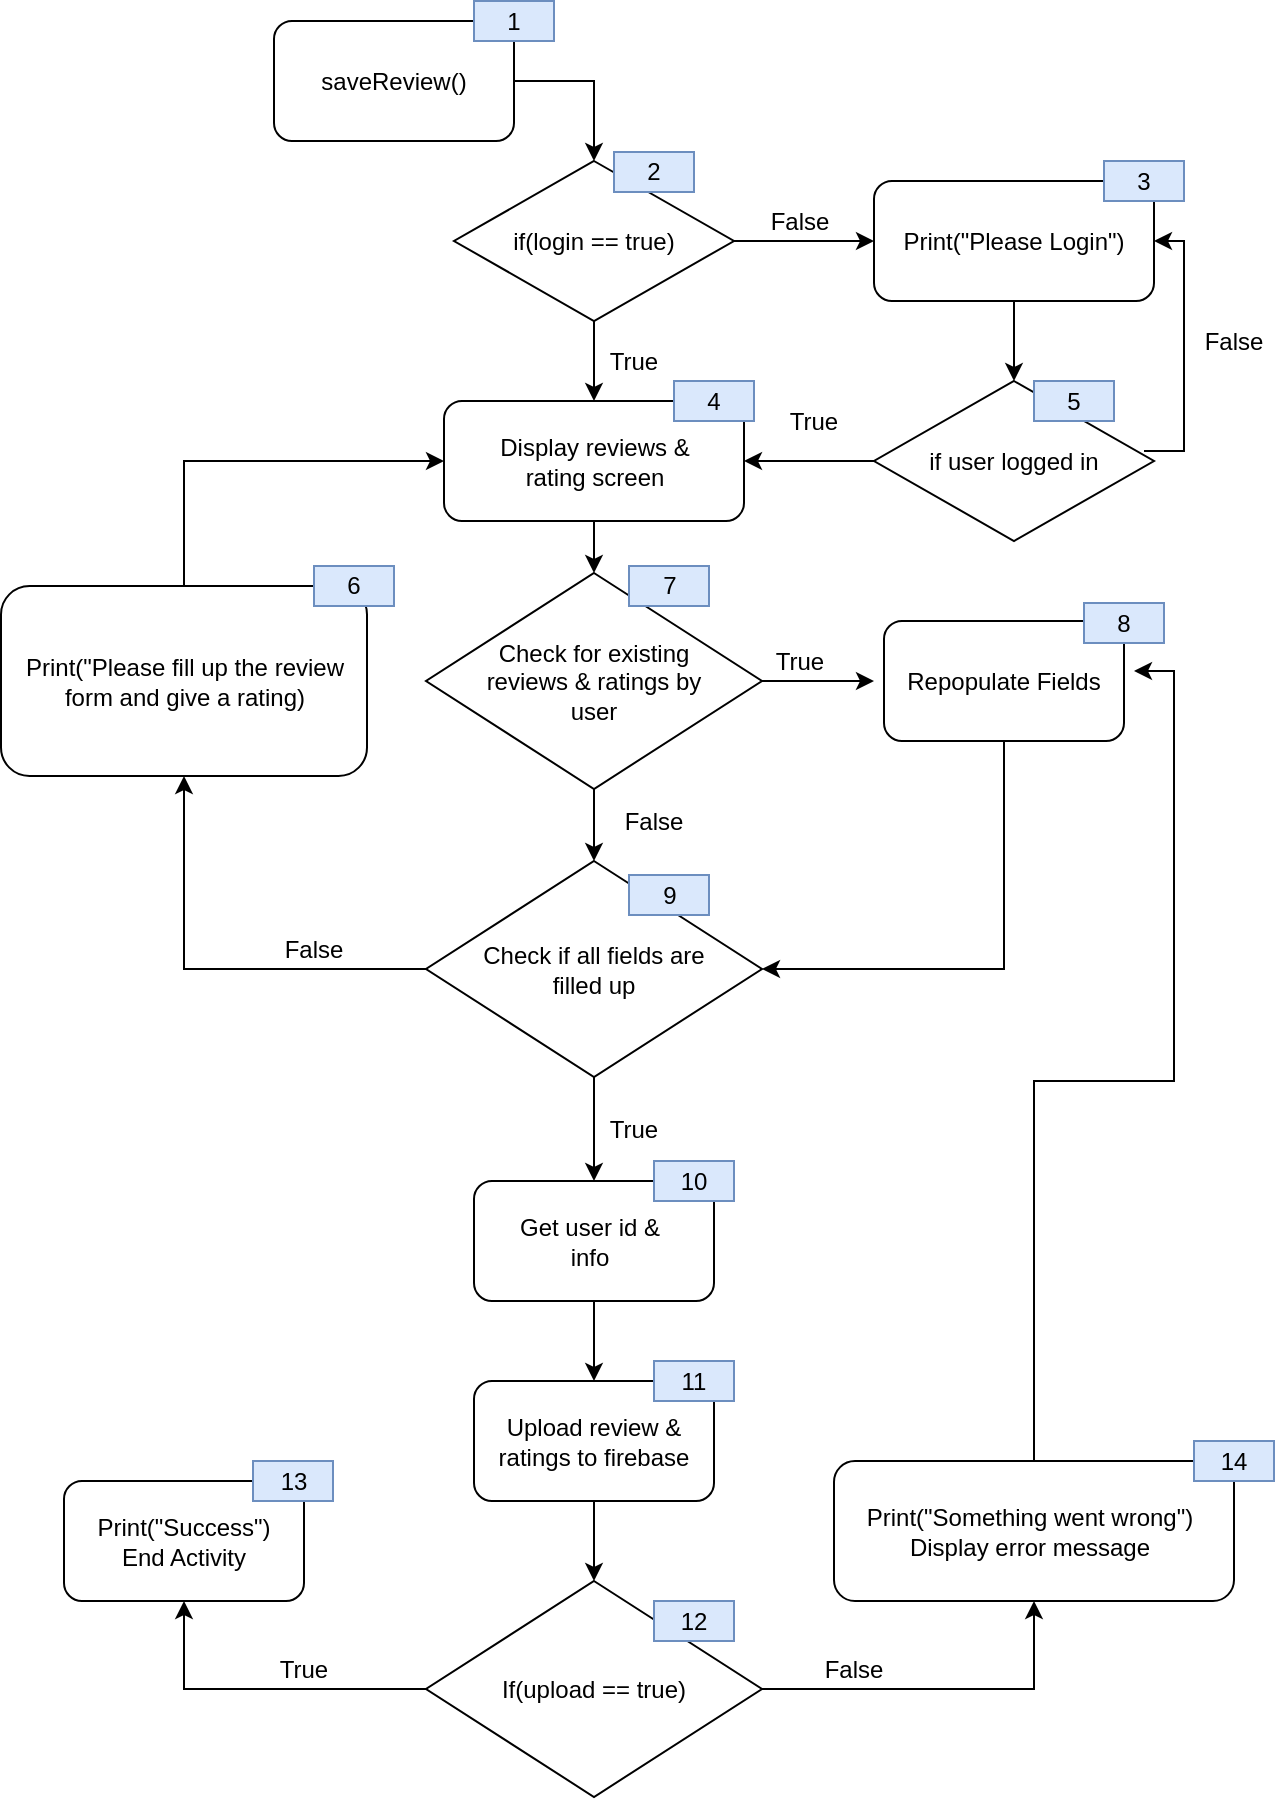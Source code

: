 <mxfile version="12.2.3" pages="1"><diagram id="wYn28VN0qGLiW9GlAbaT" name="Page-1"><mxGraphModel dx="2011" dy="1079" grid="1" gridSize="10" guides="1" tooltips="1" connect="1" arrows="1" fold="1" page="1" pageScale="1" pageWidth="827" pageHeight="1169" math="0" shadow="0"><root><mxCell id="0"/><mxCell id="1" parent="0"/><mxCell id="TXvpwixDXVEf-mXWFBGa-9" style="edgeStyle=orthogonalEdgeStyle;rounded=0;orthogonalLoop=1;jettySize=auto;html=1;exitX=1;exitY=0.5;exitDx=0;exitDy=0;entryX=0.5;entryY=0;entryDx=0;entryDy=0;" edge="1" parent="1" source="TXvpwixDXVEf-mXWFBGa-1" target="TXvpwixDXVEf-mXWFBGa-4"><mxGeometry relative="1" as="geometry"/></mxCell><mxCell id="TXvpwixDXVEf-mXWFBGa-1" value="" style="rounded=1;whiteSpace=wrap;html=1;" vertex="1" parent="1"><mxGeometry x="231" y="145.5" width="120" height="60" as="geometry"/></mxCell><mxCell id="TXvpwixDXVEf-mXWFBGa-2" value="saveReview()" style="text;html=1;strokeColor=none;fillColor=none;align=center;verticalAlign=middle;whiteSpace=wrap;rounded=0;" vertex="1" parent="1"><mxGeometry x="271" y="165.5" width="40" height="20" as="geometry"/></mxCell><mxCell id="TXvpwixDXVEf-mXWFBGa-4" value="" style="rhombus;whiteSpace=wrap;html=1;" vertex="1" parent="1"><mxGeometry x="321" y="215.5" width="140" height="80" as="geometry"/></mxCell><mxCell id="TXvpwixDXVEf-mXWFBGa-5" value="if(login == true)" style="text;html=1;strokeColor=none;fillColor=none;align=center;verticalAlign=middle;whiteSpace=wrap;rounded=0;" vertex="1" parent="1"><mxGeometry x="326" y="245.5" width="130" height="20" as="geometry"/></mxCell><mxCell id="TXvpwixDXVEf-mXWFBGa-20" style="edgeStyle=orthogonalEdgeStyle;rounded=0;orthogonalLoop=1;jettySize=auto;html=1;exitX=0.5;exitY=1;exitDx=0;exitDy=0;entryX=0.5;entryY=0;entryDx=0;entryDy=0;" edge="1" parent="1" source="TXvpwixDXVEf-mXWFBGa-6" target="TXvpwixDXVEf-mXWFBGa-18"><mxGeometry relative="1" as="geometry"/></mxCell><mxCell id="TXvpwixDXVEf-mXWFBGa-6" value="Print(&quot;Please Login&quot;)" style="rounded=1;whiteSpace=wrap;html=1;" vertex="1" parent="1"><mxGeometry x="531" y="225.5" width="140" height="60" as="geometry"/></mxCell><mxCell id="TXvpwixDXVEf-mXWFBGa-29" style="edgeStyle=orthogonalEdgeStyle;rounded=0;orthogonalLoop=1;jettySize=auto;html=1;exitX=0.5;exitY=1;exitDx=0;exitDy=0;" edge="1" parent="1" source="TXvpwixDXVEf-mXWFBGa-7" target="TXvpwixDXVEf-mXWFBGa-27"><mxGeometry relative="1" as="geometry"/></mxCell><mxCell id="TXvpwixDXVEf-mXWFBGa-7" value="" style="rounded=1;whiteSpace=wrap;html=1;" vertex="1" parent="1"><mxGeometry x="316" y="335.5" width="150" height="60" as="geometry"/></mxCell><mxCell id="TXvpwixDXVEf-mXWFBGa-8" value="" style="endArrow=classic;html=1;entryX=0.5;entryY=0;entryDx=0;entryDy=0;exitX=0.5;exitY=1;exitDx=0;exitDy=0;" edge="1" parent="1" source="TXvpwixDXVEf-mXWFBGa-4" target="TXvpwixDXVEf-mXWFBGa-7"><mxGeometry width="50" height="50" relative="1" as="geometry"><mxPoint x="231" y="665.5" as="sourcePoint"/><mxPoint x="281" y="615.5" as="targetPoint"/></mxGeometry></mxCell><mxCell id="TXvpwixDXVEf-mXWFBGa-10" value="Display reviews &amp;amp; rating screen" style="text;html=1;strokeColor=none;fillColor=none;align=center;verticalAlign=middle;whiteSpace=wrap;rounded=0;" vertex="1" parent="1"><mxGeometry x="333.5" y="355.5" width="115" height="20" as="geometry"/></mxCell><mxCell id="TXvpwixDXVEf-mXWFBGa-11" value="True" style="text;html=1;strokeColor=none;fillColor=none;align=center;verticalAlign=middle;whiteSpace=wrap;rounded=0;" vertex="1" parent="1"><mxGeometry x="391" y="305.5" width="40" height="20" as="geometry"/></mxCell><mxCell id="TXvpwixDXVEf-mXWFBGa-12" value="" style="endArrow=classic;html=1;entryX=0;entryY=0.5;entryDx=0;entryDy=0;exitX=1;exitY=0.5;exitDx=0;exitDy=0;" edge="1" parent="1" source="TXvpwixDXVEf-mXWFBGa-4" target="TXvpwixDXVEf-mXWFBGa-6"><mxGeometry width="50" height="50" relative="1" as="geometry"><mxPoint x="231" y="465.5" as="sourcePoint"/><mxPoint x="281" y="415.5" as="targetPoint"/></mxGeometry></mxCell><mxCell id="TXvpwixDXVEf-mXWFBGa-13" value="False" style="text;html=1;strokeColor=none;fillColor=none;align=center;verticalAlign=middle;whiteSpace=wrap;rounded=0;" vertex="1" parent="1"><mxGeometry x="473.5" y="235.5" width="40" height="20" as="geometry"/></mxCell><mxCell id="TXvpwixDXVEf-mXWFBGa-18" value="" style="rhombus;whiteSpace=wrap;html=1;" vertex="1" parent="1"><mxGeometry x="531" y="325.5" width="140" height="80" as="geometry"/></mxCell><mxCell id="TXvpwixDXVEf-mXWFBGa-21" style="edgeStyle=orthogonalEdgeStyle;rounded=0;orthogonalLoop=1;jettySize=auto;html=1;exitX=1;exitY=0.25;exitDx=0;exitDy=0;entryX=1;entryY=0.5;entryDx=0;entryDy=0;" edge="1" parent="1" source="TXvpwixDXVEf-mXWFBGa-19" target="TXvpwixDXVEf-mXWFBGa-6"><mxGeometry relative="1" as="geometry"/></mxCell><mxCell id="TXvpwixDXVEf-mXWFBGa-22" style="edgeStyle=orthogonalEdgeStyle;rounded=0;orthogonalLoop=1;jettySize=auto;html=1;entryX=1;entryY=0.5;entryDx=0;entryDy=0;exitX=0;exitY=0.5;exitDx=0;exitDy=0;" edge="1" parent="1" source="TXvpwixDXVEf-mXWFBGa-18" target="TXvpwixDXVEf-mXWFBGa-7"><mxGeometry relative="1" as="geometry"><mxPoint x="531" y="360.5" as="sourcePoint"/></mxGeometry></mxCell><mxCell id="TXvpwixDXVEf-mXWFBGa-19" value="if user logged in" style="text;html=1;strokeColor=none;fillColor=none;align=center;verticalAlign=middle;whiteSpace=wrap;rounded=0;" vertex="1" parent="1"><mxGeometry x="536" y="355.5" width="130" height="20" as="geometry"/></mxCell><mxCell id="TXvpwixDXVEf-mXWFBGa-23" value="True" style="text;html=1;strokeColor=none;fillColor=none;align=center;verticalAlign=middle;whiteSpace=wrap;rounded=0;" vertex="1" parent="1"><mxGeometry x="481" y="335.5" width="40" height="20" as="geometry"/></mxCell><mxCell id="TXvpwixDXVEf-mXWFBGa-24" value="False" style="text;html=1;strokeColor=none;fillColor=none;align=center;verticalAlign=middle;whiteSpace=wrap;rounded=0;" vertex="1" parent="1"><mxGeometry x="691" y="295.5" width="40" height="20" as="geometry"/></mxCell><mxCell id="TXvpwixDXVEf-mXWFBGa-33" style="edgeStyle=orthogonalEdgeStyle;rounded=0;orthogonalLoop=1;jettySize=auto;html=1;exitX=1;exitY=0.5;exitDx=0;exitDy=0;entryX=0;entryY=0.5;entryDx=0;entryDy=0;" edge="1" parent="1" source="TXvpwixDXVEf-mXWFBGa-27" target="TXvpwixDXVEf-mXWFBGa-32"><mxGeometry relative="1" as="geometry"/></mxCell><mxCell id="TXvpwixDXVEf-mXWFBGa-38" style="edgeStyle=orthogonalEdgeStyle;rounded=0;orthogonalLoop=1;jettySize=auto;html=1;exitX=0.5;exitY=1;exitDx=0;exitDy=0;" edge="1" parent="1" source="TXvpwixDXVEf-mXWFBGa-27" target="TXvpwixDXVEf-mXWFBGa-35"><mxGeometry relative="1" as="geometry"/></mxCell><mxCell id="TXvpwixDXVEf-mXWFBGa-27" value="" style="rhombus;whiteSpace=wrap;html=1;" vertex="1" parent="1"><mxGeometry x="307" y="421.5" width="168" height="108" as="geometry"/></mxCell><mxCell id="TXvpwixDXVEf-mXWFBGa-28" value="Check for existing reviews &amp;amp; ratings by user" style="text;html=1;strokeColor=none;fillColor=none;align=center;verticalAlign=middle;whiteSpace=wrap;rounded=0;" vertex="1" parent="1"><mxGeometry x="326" y="465.5" width="130" height="20" as="geometry"/></mxCell><mxCell id="TXvpwixDXVEf-mXWFBGa-40" style="edgeStyle=orthogonalEdgeStyle;rounded=0;orthogonalLoop=1;jettySize=auto;html=1;exitX=0.5;exitY=1;exitDx=0;exitDy=0;entryX=1;entryY=0.5;entryDx=0;entryDy=0;" edge="1" parent="1" source="TXvpwixDXVEf-mXWFBGa-30" target="TXvpwixDXVEf-mXWFBGa-35"><mxGeometry relative="1" as="geometry"/></mxCell><mxCell id="TXvpwixDXVEf-mXWFBGa-30" value="" style="rounded=1;whiteSpace=wrap;html=1;" vertex="1" parent="1"><mxGeometry x="536" y="445.5" width="120" height="60" as="geometry"/></mxCell><mxCell id="TXvpwixDXVEf-mXWFBGa-32" value="Repopulate Fields" style="text;html=1;strokeColor=none;fillColor=none;align=center;verticalAlign=middle;whiteSpace=wrap;rounded=0;" vertex="1" parent="1"><mxGeometry x="531" y="465.5" width="130" height="20" as="geometry"/></mxCell><mxCell id="TXvpwixDXVEf-mXWFBGa-34" value="True" style="text;html=1;strokeColor=none;fillColor=none;align=center;verticalAlign=middle;whiteSpace=wrap;rounded=0;" vertex="1" parent="1"><mxGeometry x="473.5" y="455.5" width="40" height="20" as="geometry"/></mxCell><mxCell id="TXvpwixDXVEf-mXWFBGa-44" style="edgeStyle=orthogonalEdgeStyle;rounded=0;orthogonalLoop=1;jettySize=auto;html=1;exitX=0;exitY=0.5;exitDx=0;exitDy=0;" edge="1" parent="1" source="TXvpwixDXVEf-mXWFBGa-35" target="TXvpwixDXVEf-mXWFBGa-41"><mxGeometry relative="1" as="geometry"/></mxCell><mxCell id="TXvpwixDXVEf-mXWFBGa-49" style="edgeStyle=orthogonalEdgeStyle;rounded=0;orthogonalLoop=1;jettySize=auto;html=1;exitX=0.5;exitY=1;exitDx=0;exitDy=0;entryX=0.5;entryY=0;entryDx=0;entryDy=0;" edge="1" parent="1" source="TXvpwixDXVEf-mXWFBGa-35" target="TXvpwixDXVEf-mXWFBGa-47"><mxGeometry relative="1" as="geometry"/></mxCell><mxCell id="TXvpwixDXVEf-mXWFBGa-35" value="" style="rhombus;whiteSpace=wrap;html=1;" vertex="1" parent="1"><mxGeometry x="307" y="565.5" width="168" height="108" as="geometry"/></mxCell><mxCell id="TXvpwixDXVEf-mXWFBGa-36" value="Check if all fields are filled up" style="text;html=1;strokeColor=none;fillColor=none;align=center;verticalAlign=middle;whiteSpace=wrap;rounded=0;" vertex="1" parent="1"><mxGeometry x="326" y="609.5" width="130" height="20" as="geometry"/></mxCell><mxCell id="TXvpwixDXVEf-mXWFBGa-39" value="False" style="text;html=1;strokeColor=none;fillColor=none;align=center;verticalAlign=middle;whiteSpace=wrap;rounded=0;" vertex="1" parent="1"><mxGeometry x="401" y="535.5" width="40" height="20" as="geometry"/></mxCell><mxCell id="TXvpwixDXVEf-mXWFBGa-45" style="edgeStyle=orthogonalEdgeStyle;rounded=0;orthogonalLoop=1;jettySize=auto;html=1;exitX=0.5;exitY=0;exitDx=0;exitDy=0;entryX=0;entryY=0.5;entryDx=0;entryDy=0;" edge="1" parent="1" source="TXvpwixDXVEf-mXWFBGa-41" target="TXvpwixDXVEf-mXWFBGa-7"><mxGeometry relative="1" as="geometry"/></mxCell><mxCell id="TXvpwixDXVEf-mXWFBGa-41" value="" style="rounded=1;whiteSpace=wrap;html=1;" vertex="1" parent="1"><mxGeometry x="94.5" y="428" width="183" height="95" as="geometry"/></mxCell><mxCell id="TXvpwixDXVEf-mXWFBGa-42" value="Print(&quot;Please fill up the review form and give a rating)" style="text;html=1;strokeColor=none;fillColor=none;align=center;verticalAlign=middle;whiteSpace=wrap;rounded=0;" vertex="1" parent="1"><mxGeometry x="103.5" y="465.5" width="165" height="20" as="geometry"/></mxCell><mxCell id="TXvpwixDXVEf-mXWFBGa-46" value="False" style="text;html=1;strokeColor=none;fillColor=none;align=center;verticalAlign=middle;whiteSpace=wrap;rounded=0;" vertex="1" parent="1"><mxGeometry x="231" y="599.5" width="40" height="20" as="geometry"/></mxCell><mxCell id="TXvpwixDXVEf-mXWFBGa-53" style="edgeStyle=orthogonalEdgeStyle;rounded=0;orthogonalLoop=1;jettySize=auto;html=1;exitX=0.5;exitY=1;exitDx=0;exitDy=0;entryX=0.5;entryY=0;entryDx=0;entryDy=0;" edge="1" parent="1" source="TXvpwixDXVEf-mXWFBGa-47" target="TXvpwixDXVEf-mXWFBGa-51"><mxGeometry relative="1" as="geometry"/></mxCell><mxCell id="TXvpwixDXVEf-mXWFBGa-47" value="" style="rounded=1;whiteSpace=wrap;html=1;" vertex="1" parent="1"><mxGeometry x="331" y="725.5" width="120" height="60" as="geometry"/></mxCell><mxCell id="TXvpwixDXVEf-mXWFBGa-48" value="Get user id &amp;amp; info" style="text;html=1;strokeColor=none;fillColor=none;align=center;verticalAlign=middle;whiteSpace=wrap;rounded=0;" vertex="1" parent="1"><mxGeometry x="343.5" y="745.5" width="90" height="20" as="geometry"/></mxCell><mxCell id="TXvpwixDXVEf-mXWFBGa-50" value="True" style="text;html=1;strokeColor=none;fillColor=none;align=center;verticalAlign=middle;whiteSpace=wrap;rounded=0;" vertex="1" parent="1"><mxGeometry x="391" y="689.5" width="40" height="20" as="geometry"/></mxCell><mxCell id="TXvpwixDXVEf-mXWFBGa-57" style="edgeStyle=orthogonalEdgeStyle;rounded=0;orthogonalLoop=1;jettySize=auto;html=1;exitX=0.5;exitY=1;exitDx=0;exitDy=0;entryX=0.5;entryY=0;entryDx=0;entryDy=0;" edge="1" parent="1" source="TXvpwixDXVEf-mXWFBGa-51" target="TXvpwixDXVEf-mXWFBGa-54"><mxGeometry relative="1" as="geometry"/></mxCell><mxCell id="TXvpwixDXVEf-mXWFBGa-51" value="" style="rounded=1;whiteSpace=wrap;html=1;" vertex="1" parent="1"><mxGeometry x="331" y="825.5" width="120" height="60" as="geometry"/></mxCell><mxCell id="TXvpwixDXVEf-mXWFBGa-52" value="Upload review &amp;amp; ratings to firebase" style="text;html=1;strokeColor=none;fillColor=none;align=center;verticalAlign=middle;whiteSpace=wrap;rounded=0;" vertex="1" parent="1"><mxGeometry x="336" y="845.5" width="110" height="20" as="geometry"/></mxCell><mxCell id="TXvpwixDXVEf-mXWFBGa-61" style="edgeStyle=orthogonalEdgeStyle;rounded=0;orthogonalLoop=1;jettySize=auto;html=1;exitX=0;exitY=0.5;exitDx=0;exitDy=0;entryX=0.5;entryY=1;entryDx=0;entryDy=0;" edge="1" parent="1" source="TXvpwixDXVEf-mXWFBGa-54" target="TXvpwixDXVEf-mXWFBGa-59"><mxGeometry relative="1" as="geometry"/></mxCell><mxCell id="TXvpwixDXVEf-mXWFBGa-63" style="edgeStyle=orthogonalEdgeStyle;rounded=0;orthogonalLoop=1;jettySize=auto;html=1;exitX=1;exitY=0.5;exitDx=0;exitDy=0;entryX=0.5;entryY=1;entryDx=0;entryDy=0;" edge="1" parent="1" source="TXvpwixDXVEf-mXWFBGa-54" target="TXvpwixDXVEf-mXWFBGa-58"><mxGeometry relative="1" as="geometry"/></mxCell><mxCell id="TXvpwixDXVEf-mXWFBGa-54" value="" style="rhombus;whiteSpace=wrap;html=1;" vertex="1" parent="1"><mxGeometry x="307" y="925.5" width="168" height="108" as="geometry"/></mxCell><mxCell id="TXvpwixDXVEf-mXWFBGa-55" value="If(upload == true)" style="text;html=1;strokeColor=none;fillColor=none;align=center;verticalAlign=middle;whiteSpace=wrap;rounded=0;" vertex="1" parent="1"><mxGeometry x="326" y="969.5" width="130" height="20" as="geometry"/></mxCell><mxCell id="TXvpwixDXVEf-mXWFBGa-70" style="edgeStyle=orthogonalEdgeStyle;rounded=0;orthogonalLoop=1;jettySize=auto;html=1;exitX=0.5;exitY=0;exitDx=0;exitDy=0;entryX=1;entryY=0.25;entryDx=0;entryDy=0;" edge="1" parent="1" source="TXvpwixDXVEf-mXWFBGa-58" target="TXvpwixDXVEf-mXWFBGa-32"><mxGeometry relative="1" as="geometry"/></mxCell><mxCell id="TXvpwixDXVEf-mXWFBGa-58" value="" style="rounded=1;whiteSpace=wrap;html=1;" vertex="1" parent="1"><mxGeometry x="511" y="865.5" width="200" height="70" as="geometry"/></mxCell><mxCell id="TXvpwixDXVEf-mXWFBGa-59" value="" style="rounded=1;whiteSpace=wrap;html=1;" vertex="1" parent="1"><mxGeometry x="126" y="875.5" width="120" height="60" as="geometry"/></mxCell><mxCell id="TXvpwixDXVEf-mXWFBGa-60" value="&lt;div&gt;Print(&quot;Success&quot;)&lt;/div&gt;&lt;div&gt;End Activity&lt;br&gt;&lt;/div&gt;" style="text;html=1;strokeColor=none;fillColor=none;align=center;verticalAlign=middle;whiteSpace=wrap;rounded=0;" vertex="1" parent="1"><mxGeometry x="146" y="895.5" width="80" height="20" as="geometry"/></mxCell><mxCell id="TXvpwixDXVEf-mXWFBGa-62" value="True" style="text;html=1;strokeColor=none;fillColor=none;align=center;verticalAlign=middle;whiteSpace=wrap;rounded=0;" vertex="1" parent="1"><mxGeometry x="226" y="959.5" width="40" height="20" as="geometry"/></mxCell><mxCell id="TXvpwixDXVEf-mXWFBGa-64" value="False" style="text;html=1;strokeColor=none;fillColor=none;align=center;verticalAlign=middle;whiteSpace=wrap;rounded=0;" vertex="1" parent="1"><mxGeometry x="501" y="959.5" width="40" height="20" as="geometry"/></mxCell><mxCell id="TXvpwixDXVEf-mXWFBGa-65" value="Print(&quot;Something went wrong&quot;)&lt;br&gt;Display error message" style="text;html=1;strokeColor=none;fillColor=none;align=center;verticalAlign=middle;whiteSpace=wrap;rounded=0;" vertex="1" parent="1"><mxGeometry x="513.5" y="890.5" width="190" height="20" as="geometry"/></mxCell><mxCell id="TXvpwixDXVEf-mXWFBGa-71" value="13" style="text;html=1;strokeColor=#6c8ebf;fillColor=#dae8fc;align=center;verticalAlign=middle;whiteSpace=wrap;rounded=0;" vertex="1" parent="1"><mxGeometry x="220.5" y="865.5" width="40" height="20" as="geometry"/></mxCell><mxCell id="TXvpwixDXVEf-mXWFBGa-72" value="12" style="text;html=1;strokeColor=#6c8ebf;fillColor=#dae8fc;align=center;verticalAlign=middle;whiteSpace=wrap;rounded=0;" vertex="1" parent="1"><mxGeometry x="421" y="935.5" width="40" height="20" as="geometry"/></mxCell><mxCell id="TXvpwixDXVEf-mXWFBGa-73" value="11" style="text;html=1;strokeColor=#6c8ebf;fillColor=#dae8fc;align=center;verticalAlign=middle;whiteSpace=wrap;rounded=0;" vertex="1" parent="1"><mxGeometry x="421" y="815.5" width="40" height="20" as="geometry"/></mxCell><mxCell id="TXvpwixDXVEf-mXWFBGa-74" value="10" style="text;html=1;strokeColor=#6c8ebf;fillColor=#dae8fc;align=center;verticalAlign=middle;whiteSpace=wrap;rounded=0;" vertex="1" parent="1"><mxGeometry x="421" y="715.5" width="40" height="20" as="geometry"/></mxCell><mxCell id="TXvpwixDXVEf-mXWFBGa-75" value="9" style="text;html=1;strokeColor=#6c8ebf;fillColor=#dae8fc;align=center;verticalAlign=middle;whiteSpace=wrap;rounded=0;" vertex="1" parent="1"><mxGeometry x="408.5" y="572.5" width="40" height="20" as="geometry"/></mxCell><mxCell id="TXvpwixDXVEf-mXWFBGa-76" value="8" style="text;html=1;strokeColor=#6c8ebf;fillColor=#dae8fc;align=center;verticalAlign=middle;whiteSpace=wrap;rounded=0;" vertex="1" parent="1"><mxGeometry x="636" y="436.5" width="40" height="20" as="geometry"/></mxCell><mxCell id="TXvpwixDXVEf-mXWFBGa-77" value="7" style="text;html=1;strokeColor=#6c8ebf;fillColor=#dae8fc;align=center;verticalAlign=middle;whiteSpace=wrap;rounded=0;" vertex="1" parent="1"><mxGeometry x="408.5" y="418" width="40" height="20" as="geometry"/></mxCell><mxCell id="TXvpwixDXVEf-mXWFBGa-78" value="6" style="text;html=1;strokeColor=#6c8ebf;fillColor=#dae8fc;align=center;verticalAlign=middle;whiteSpace=wrap;rounded=0;" vertex="1" parent="1"><mxGeometry x="251" y="418" width="40" height="20" as="geometry"/></mxCell><mxCell id="TXvpwixDXVEf-mXWFBGa-79" value="5" style="text;html=1;strokeColor=#6c8ebf;fillColor=#dae8fc;align=center;verticalAlign=middle;whiteSpace=wrap;rounded=0;" vertex="1" parent="1"><mxGeometry x="611" y="325.5" width="40" height="20" as="geometry"/></mxCell><mxCell id="TXvpwixDXVEf-mXWFBGa-80" value="4" style="text;html=1;strokeColor=#6c8ebf;fillColor=#dae8fc;align=center;verticalAlign=middle;whiteSpace=wrap;rounded=0;" vertex="1" parent="1"><mxGeometry x="431" y="325.5" width="40" height="20" as="geometry"/></mxCell><mxCell id="TXvpwixDXVEf-mXWFBGa-81" value="3" style="text;html=1;strokeColor=#6c8ebf;fillColor=#dae8fc;align=center;verticalAlign=middle;whiteSpace=wrap;rounded=0;" vertex="1" parent="1"><mxGeometry x="646" y="215.5" width="40" height="20" as="geometry"/></mxCell><mxCell id="TXvpwixDXVEf-mXWFBGa-82" value="2" style="text;html=1;strokeColor=#6c8ebf;fillColor=#dae8fc;align=center;verticalAlign=middle;whiteSpace=wrap;rounded=0;" vertex="1" parent="1"><mxGeometry x="401" y="211" width="40" height="20" as="geometry"/></mxCell><mxCell id="TXvpwixDXVEf-mXWFBGa-83" value="1" style="text;html=1;strokeColor=#6c8ebf;fillColor=#dae8fc;align=center;verticalAlign=middle;whiteSpace=wrap;rounded=0;" vertex="1" parent="1"><mxGeometry x="331" y="135.5" width="40" height="20" as="geometry"/></mxCell><mxCell id="TXvpwixDXVEf-mXWFBGa-91" value="14" style="text;html=1;strokeColor=#6c8ebf;fillColor=#dae8fc;align=center;verticalAlign=middle;whiteSpace=wrap;rounded=0;" vertex="1" parent="1"><mxGeometry x="691" y="855.5" width="40" height="20" as="geometry"/></mxCell></root></mxGraphModel></diagram></mxfile>